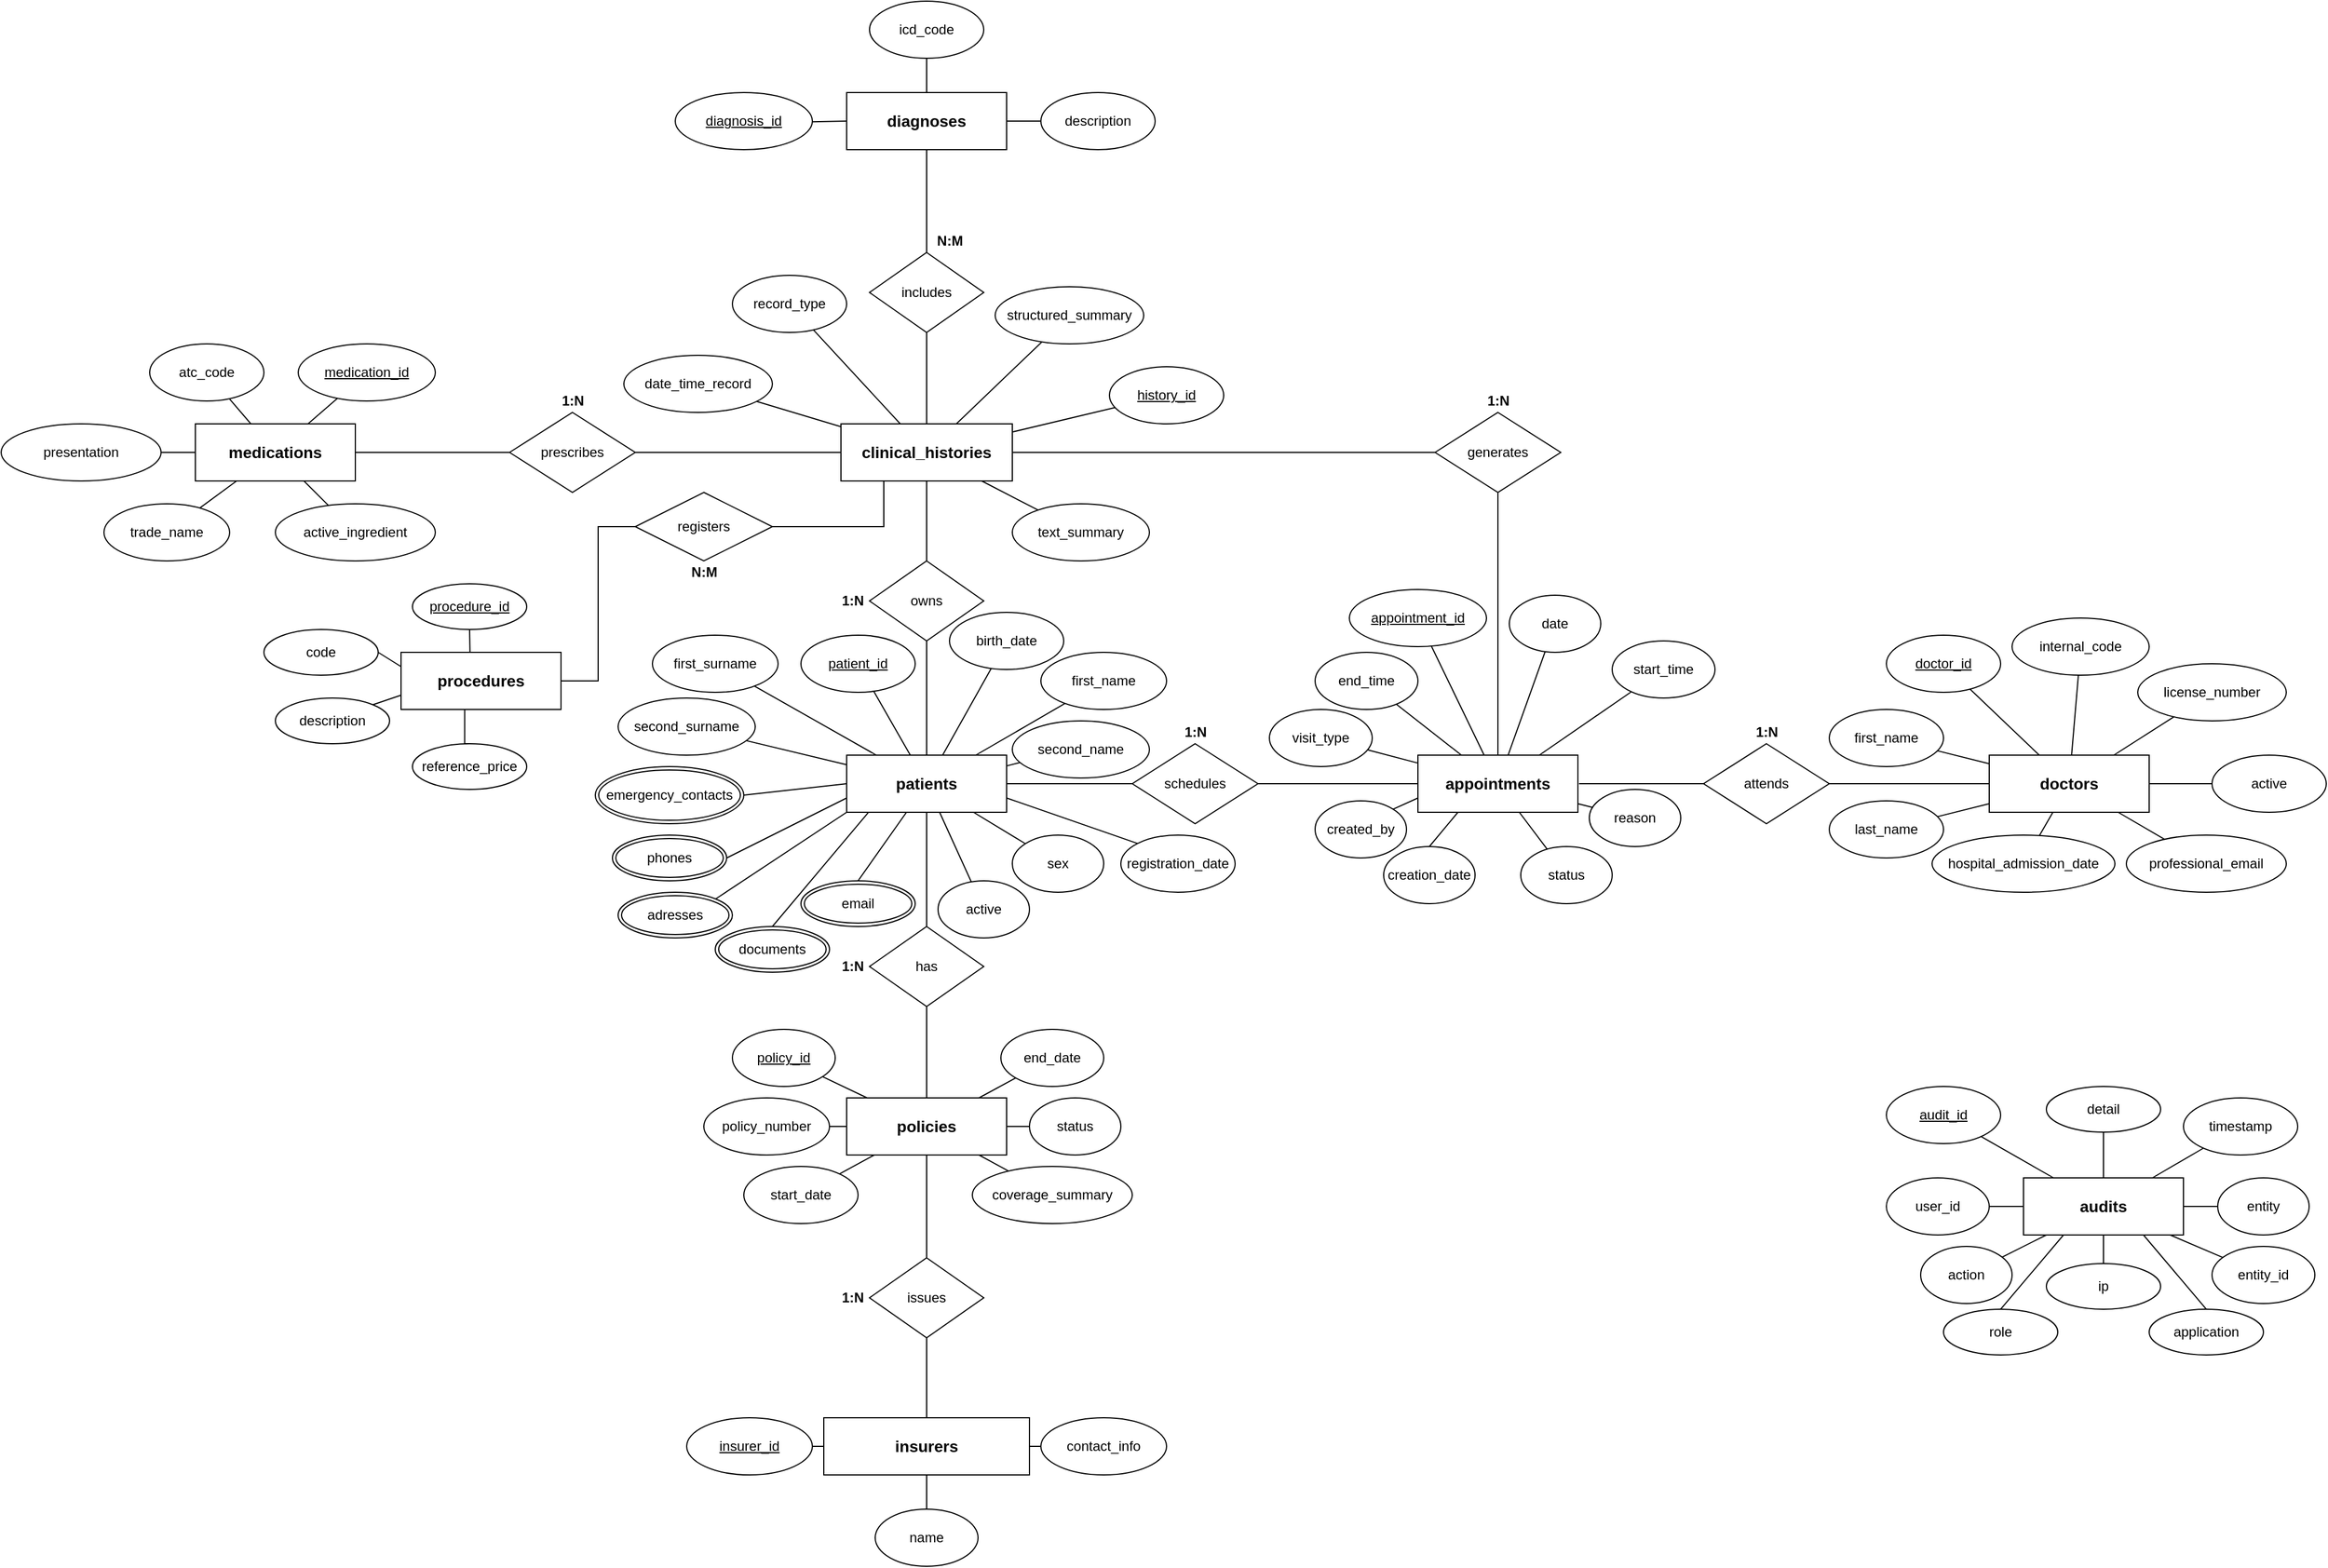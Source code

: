 <mxfile version="28.2.7">
  <diagram name="Página-1" id="m7pZAA4suUvpJCAfA-c3">
    <mxGraphModel dx="4158" dy="2329" grid="1" gridSize="10" guides="1" tooltips="1" connect="1" arrows="1" fold="1" page="1" pageScale="1" pageWidth="2200" pageHeight="1400" math="0" shadow="0">
      <root>
        <mxCell id="0" />
        <mxCell id="1" parent="0" />
        <mxCell id="patient" value="patients" style="rounded=0;whiteSpace=wrap;html=1;fontStyle=1;fontSize=14;" parent="1" vertex="1">
          <mxGeometry x="200" y="400" width="140" height="50" as="geometry" />
        </mxCell>
        <mxCell id="p1" value="&lt;u&gt;patient_id&lt;/u&gt;" style="ellipse;whiteSpace=wrap;html=1;" parent="1" vertex="1">
          <mxGeometry x="160" y="295" width="100" height="50" as="geometry" />
        </mxCell>
        <mxCell id="p2" value="first_name" style="ellipse;whiteSpace=wrap;html=1;" parent="1" vertex="1">
          <mxGeometry x="370" y="310" width="110" height="50" as="geometry" />
        </mxCell>
        <mxCell id="p3" value="second_name" style="ellipse;whiteSpace=wrap;html=1;" parent="1" vertex="1">
          <mxGeometry x="345" y="370" width="120" height="50" as="geometry" />
        </mxCell>
        <mxCell id="p4" value="first_surname" style="ellipse;whiteSpace=wrap;html=1;" parent="1" vertex="1">
          <mxGeometry x="30" y="295" width="110" height="50" as="geometry" />
        </mxCell>
        <mxCell id="p5" value="second_surname" style="ellipse;whiteSpace=wrap;html=1;" parent="1" vertex="1">
          <mxGeometry y="350" width="120" height="50" as="geometry" />
        </mxCell>
        <mxCell id="p6" value="birth_date" style="ellipse;whiteSpace=wrap;html=1;" parent="1" vertex="1">
          <mxGeometry x="290" y="275" width="100" height="50" as="geometry" />
        </mxCell>
        <mxCell id="p7" value="sex" style="ellipse;whiteSpace=wrap;html=1;" parent="1" vertex="1">
          <mxGeometry x="345" y="470" width="80" height="50" as="geometry" />
        </mxCell>
        <mxCell id="p9" value="active" style="ellipse;whiteSpace=wrap;html=1;" parent="1" vertex="1">
          <mxGeometry x="280" y="510" width="80" height="50" as="geometry" />
        </mxCell>
        <mxCell id="doctor" value="doctors" style="rounded=0;whiteSpace=wrap;html=1;fontStyle=1;fontSize=14;" parent="1" vertex="1">
          <mxGeometry x="1200" y="400" width="140" height="50" as="geometry" />
        </mxCell>
        <mxCell id="d1" value="&lt;u&gt;doctor_id&lt;/u&gt;" style="ellipse;whiteSpace=wrap;html=1;" parent="1" vertex="1">
          <mxGeometry x="1110" y="295" width="100" height="50" as="geometry" />
        </mxCell>
        <mxCell id="d2" value="internal_code" style="ellipse;whiteSpace=wrap;html=1;" parent="1" vertex="1">
          <mxGeometry x="1220" y="280" width="120" height="50" as="geometry" />
        </mxCell>
        <mxCell id="d3" value="license_number" style="ellipse;whiteSpace=wrap;html=1;" parent="1" vertex="1">
          <mxGeometry x="1330" y="320" width="130" height="50" as="geometry" />
        </mxCell>
        <mxCell id="d4" value="first_name" style="ellipse;whiteSpace=wrap;html=1;" parent="1" vertex="1">
          <mxGeometry x="1060" y="360" width="100" height="50" as="geometry" />
        </mxCell>
        <mxCell id="d5" value="last_name" style="ellipse;whiteSpace=wrap;html=1;" parent="1" vertex="1">
          <mxGeometry x="1060" y="440" width="100" height="50" as="geometry" />
        </mxCell>
        <mxCell id="d6" value="professional_email" style="ellipse;whiteSpace=wrap;html=1;" parent="1" vertex="1">
          <mxGeometry x="1320" y="470" width="140" height="50" as="geometry" />
        </mxCell>
        <mxCell id="d7" value="hospital_admission_date" style="ellipse;whiteSpace=wrap;html=1;" parent="1" vertex="1">
          <mxGeometry x="1150" y="470" width="160" height="50" as="geometry" />
        </mxCell>
        <mxCell id="appointment" value="appointments" style="rounded=0;whiteSpace=wrap;html=1;fontStyle=1;fontSize=14;" parent="1" vertex="1">
          <mxGeometry x="700" y="400" width="140" height="50" as="geometry" />
        </mxCell>
        <mxCell id="a1" value="&lt;u&gt;appointment_id&lt;/u&gt;" style="ellipse;whiteSpace=wrap;html=1;" parent="1" vertex="1">
          <mxGeometry x="640" y="255" width="120" height="50" as="geometry" />
        </mxCell>
        <mxCell id="a2" value="date" style="ellipse;whiteSpace=wrap;html=1;" parent="1" vertex="1">
          <mxGeometry x="780" y="260" width="80" height="50" as="geometry" />
        </mxCell>
        <mxCell id="a3" value="start_time" style="ellipse;whiteSpace=wrap;html=1;" parent="1" vertex="1">
          <mxGeometry x="870" y="300" width="90" height="50" as="geometry" />
        </mxCell>
        <mxCell id="a4" value="end_time" style="ellipse;whiteSpace=wrap;html=1;" parent="1" vertex="1">
          <mxGeometry x="610" y="310" width="90" height="50" as="geometry" />
        </mxCell>
        <mxCell id="a5" value="visit_type" style="ellipse;whiteSpace=wrap;html=1;" parent="1" vertex="1">
          <mxGeometry x="570" y="360" width="90" height="50" as="geometry" />
        </mxCell>
        <mxCell id="a6" value="status" style="ellipse;whiteSpace=wrap;html=1;" parent="1" vertex="1">
          <mxGeometry x="790" y="480" width="80" height="50" as="geometry" />
        </mxCell>
        <mxCell id="a7" value="reason" style="ellipse;whiteSpace=wrap;html=1;" parent="1" vertex="1">
          <mxGeometry x="850" y="430" width="80" height="50" as="geometry" />
        </mxCell>
        <mxCell id="medical_record" value="clinical_histories" style="rounded=0;whiteSpace=wrap;html=1;fontStyle=1;fontSize=14;" parent="1" vertex="1">
          <mxGeometry x="195" y="110" width="150" height="50" as="geometry" />
        </mxCell>
        <mxCell id="mr1" value="&lt;u&gt;history_id&lt;/u&gt;" style="ellipse;whiteSpace=wrap;html=1;" parent="1" vertex="1">
          <mxGeometry x="430" y="60" width="100" height="50" as="geometry" />
        </mxCell>
        <mxCell id="mr2" value="date_time_record" style="ellipse;whiteSpace=wrap;html=1;" parent="1" vertex="1">
          <mxGeometry x="5" y="50" width="130" height="50" as="geometry" />
        </mxCell>
        <mxCell id="mr3" value="record_type" style="ellipse;whiteSpace=wrap;html=1;" parent="1" vertex="1">
          <mxGeometry x="100" y="-20" width="100" height="50" as="geometry" />
        </mxCell>
        <mxCell id="mr4" value="text_summary" style="ellipse;whiteSpace=wrap;html=1;" parent="1" vertex="1">
          <mxGeometry x="345" y="180" width="120" height="50" as="geometry" />
        </mxCell>
        <mxCell id="mr6" value="structured_summary" style="ellipse;whiteSpace=wrap;html=1;" parent="1" vertex="1">
          <mxGeometry x="330" y="-10" width="130" height="50" as="geometry" />
        </mxCell>
        <mxCell id="diagnosis" value="diagnoses" style="rounded=0;whiteSpace=wrap;html=1;fontStyle=1;fontSize=14;" parent="1" vertex="1">
          <mxGeometry x="200" y="-180" width="140" height="50" as="geometry" />
        </mxCell>
        <mxCell id="di1" value="&lt;u&gt;diagnosis_id&lt;/u&gt;" style="ellipse;whiteSpace=wrap;html=1;" parent="1" vertex="1">
          <mxGeometry x="50" y="-180" width="120" height="50" as="geometry" />
        </mxCell>
        <mxCell id="di2" value="icd_code" style="ellipse;whiteSpace=wrap;html=1;" parent="1" vertex="1">
          <mxGeometry x="220" y="-260" width="100" height="50" as="geometry" />
        </mxCell>
        <mxCell id="di3" value="description" style="ellipse;whiteSpace=wrap;html=1;" parent="1" vertex="1">
          <mxGeometry x="370" y="-180" width="100" height="50" as="geometry" />
        </mxCell>
        <mxCell id="medication" value="medications" style="rounded=0;whiteSpace=wrap;html=1;fontStyle=1;fontSize=14;" parent="1" vertex="1">
          <mxGeometry x="-370" y="110" width="140" height="50" as="geometry" />
        </mxCell>
        <mxCell id="med1" value="&lt;u&gt;medication_id&lt;/u&gt;" style="ellipse;whiteSpace=wrap;html=1;" parent="1" vertex="1">
          <mxGeometry x="-280" y="40" width="120" height="50" as="geometry" />
        </mxCell>
        <mxCell id="med2" value="atc_code" style="ellipse;whiteSpace=wrap;html=1;" parent="1" vertex="1">
          <mxGeometry x="-410" y="40" width="100" height="50" as="geometry" />
        </mxCell>
        <mxCell id="med3" value="trade_name" style="ellipse;whiteSpace=wrap;html=1;" parent="1" vertex="1">
          <mxGeometry x="-450" y="180" width="110" height="50" as="geometry" />
        </mxCell>
        <mxCell id="med4" value="active_ingredient" style="ellipse;whiteSpace=wrap;html=1;" parent="1" vertex="1">
          <mxGeometry x="-300" y="180" width="140" height="50" as="geometry" />
        </mxCell>
        <mxCell id="policy" value="policies" style="rounded=0;whiteSpace=wrap;html=1;fontStyle=1;fontSize=14;" parent="1" vertex="1">
          <mxGeometry x="200" y="700" width="140" height="50" as="geometry" />
        </mxCell>
        <mxCell id="po1" value="&lt;u&gt;policy_id&lt;/u&gt;" style="ellipse;whiteSpace=wrap;html=1;" parent="1" vertex="1">
          <mxGeometry x="100" y="640" width="90" height="50" as="geometry" />
        </mxCell>
        <mxCell id="po2" value="policy_number" style="ellipse;whiteSpace=wrap;html=1;" parent="1" vertex="1">
          <mxGeometry x="75" y="700" width="110" height="50" as="geometry" />
        </mxCell>
        <mxCell id="po3" value="start_date" style="ellipse;whiteSpace=wrap;html=1;" parent="1" vertex="1">
          <mxGeometry x="110" y="760" width="100" height="50" as="geometry" />
        </mxCell>
        <mxCell id="po4" value="end_date" style="ellipse;whiteSpace=wrap;html=1;" parent="1" vertex="1">
          <mxGeometry x="335" y="640" width="90" height="50" as="geometry" />
        </mxCell>
        <mxCell id="po5" value="status" style="ellipse;whiteSpace=wrap;html=1;" parent="1" vertex="1">
          <mxGeometry x="360" y="700" width="80" height="50" as="geometry" />
        </mxCell>
        <mxCell id="po6" value="coverage_summary" style="ellipse;whiteSpace=wrap;html=1;" parent="1" vertex="1">
          <mxGeometry x="310" y="760" width="140" height="50" as="geometry" />
        </mxCell>
        <mxCell id="insurance" value="insurers" style="rounded=0;whiteSpace=wrap;html=1;fontStyle=1;fontSize=14;" parent="1" vertex="1">
          <mxGeometry x="180" y="980" width="180" height="50" as="geometry" />
        </mxCell>
        <mxCell id="ins1" value="&lt;u&gt;insurer_id&lt;/u&gt;" style="ellipse;whiteSpace=wrap;html=1;" parent="1" vertex="1">
          <mxGeometry x="60" y="980" width="110" height="50" as="geometry" />
        </mxCell>
        <mxCell id="ins2" value="name" style="ellipse;whiteSpace=wrap;html=1;" parent="1" vertex="1">
          <mxGeometry x="225" y="1060" width="90" height="50" as="geometry" />
        </mxCell>
        <mxCell id="ins3" value="contact_info" style="ellipse;whiteSpace=wrap;html=1;" parent="1" vertex="1">
          <mxGeometry x="370" y="980" width="110" height="50" as="geometry" />
        </mxCell>
        <mxCell id="audit" value="audits" style="rounded=0;whiteSpace=wrap;html=1;fontStyle=1;fontSize=14;" parent="1" vertex="1">
          <mxGeometry x="1230" y="770" width="140" height="50" as="geometry" />
        </mxCell>
        <mxCell id="au1" value="&lt;u&gt;audit_id&lt;/u&gt;" style="ellipse;whiteSpace=wrap;html=1;" parent="1" vertex="1">
          <mxGeometry x="1110" y="690" width="100" height="50" as="geometry" />
        </mxCell>
        <mxCell id="au2" value="user_id" style="ellipse;whiteSpace=wrap;html=1;" parent="1" vertex="1">
          <mxGeometry x="1110" y="770" width="90" height="50" as="geometry" />
        </mxCell>
        <mxCell id="au3" value="action" style="ellipse;whiteSpace=wrap;html=1;" parent="1" vertex="1">
          <mxGeometry x="1140" y="830" width="80" height="50" as="geometry" />
        </mxCell>
        <mxCell id="au4" value="timestamp" style="ellipse;whiteSpace=wrap;html=1;" parent="1" vertex="1">
          <mxGeometry x="1370" y="700" width="100" height="50" as="geometry" />
        </mxCell>
        <mxCell id="au5" value="entity" style="ellipse;whiteSpace=wrap;html=1;" parent="1" vertex="1">
          <mxGeometry x="1400" y="770" width="80" height="50" as="geometry" />
        </mxCell>
        <mxCell id="au6" value="entity_id" style="ellipse;whiteSpace=wrap;html=1;" parent="1" vertex="1">
          <mxGeometry x="1395" y="830" width="90" height="50" as="geometry" />
        </mxCell>
        <mxCell id="rel_schedules" value="schedules" style="rhombus;whiteSpace=wrap;html=1;fontSize=12;" parent="1" vertex="1">
          <mxGeometry x="450" y="390" width="110" height="70" as="geometry" />
        </mxCell>
        <mxCell id="rel_attends" value="attends" style="rhombus;whiteSpace=wrap;html=1;fontSize=12;" parent="1" vertex="1">
          <mxGeometry x="950" y="390" width="110" height="70" as="geometry" />
        </mxCell>
        <mxCell id="rel_owns" value="owns" style="rhombus;whiteSpace=wrap;html=1;fontSize=12;" parent="1" vertex="1">
          <mxGeometry x="220" y="230" width="100" height="70" as="geometry" />
        </mxCell>
        <mxCell id="rel_generates" value="generates" style="rhombus;whiteSpace=wrap;html=1;fontSize=12;" parent="1" vertex="1">
          <mxGeometry x="715" y="100" width="110" height="70" as="geometry" />
        </mxCell>
        <mxCell id="rel_includes" value="includes" style="rhombus;whiteSpace=wrap;html=1;fontSize=12;" parent="1" vertex="1">
          <mxGeometry x="220" y="-40" width="100" height="70" as="geometry" />
        </mxCell>
        <mxCell id="rel_prescribes" value="prescribes" style="rhombus;whiteSpace=wrap;html=1;fontSize=12;" parent="1" vertex="1">
          <mxGeometry x="-95" y="100" width="110" height="70" as="geometry" />
        </mxCell>
        <mxCell id="rel_has_policy" value="has" style="rhombus;whiteSpace=wrap;html=1;fontSize=12;" parent="1" vertex="1">
          <mxGeometry x="220" y="550" width="100" height="70" as="geometry" />
        </mxCell>
        <mxCell id="rel_issues" value="issues" style="rhombus;whiteSpace=wrap;html=1;fontSize=12;" parent="1" vertex="1">
          <mxGeometry x="220" y="840" width="100" height="70" as="geometry" />
        </mxCell>
        <mxCell id="link_p1" style="endArrow=none;html=1;" parent="1" source="p1" target="patient" edge="1">
          <mxGeometry relative="1" as="geometry" />
        </mxCell>
        <mxCell id="link_p2" style="endArrow=none;html=1;" parent="1" source="p2" target="patient" edge="1">
          <mxGeometry relative="1" as="geometry" />
        </mxCell>
        <mxCell id="link_p3" style="endArrow=none;html=1;" parent="1" source="p3" target="patient" edge="1">
          <mxGeometry relative="1" as="geometry" />
        </mxCell>
        <mxCell id="link_p4" style="endArrow=none;html=1;" parent="1" source="p4" target="patient" edge="1">
          <mxGeometry relative="1" as="geometry" />
        </mxCell>
        <mxCell id="link_p5" style="endArrow=none;html=1;" parent="1" source="p5" target="patient" edge="1">
          <mxGeometry relative="1" as="geometry" />
        </mxCell>
        <mxCell id="link_p6" style="endArrow=none;html=1;" parent="1" source="p6" target="patient" edge="1">
          <mxGeometry relative="1" as="geometry" />
        </mxCell>
        <mxCell id="link_p7" style="endArrow=none;html=1;" parent="1" source="p7" target="patient" edge="1">
          <mxGeometry relative="1" as="geometry" />
        </mxCell>
        <mxCell id="link_p8" style="endArrow=none;html=1;exitX=0.5;exitY=0;exitDx=0;exitDy=0;" parent="1" source="ce4WBo3d2V8kuTHK4Dnx-42" target="patient" edge="1">
          <mxGeometry relative="1" as="geometry" />
        </mxCell>
        <mxCell id="link_p9" style="endArrow=none;html=1;" parent="1" source="p9" target="patient" edge="1">
          <mxGeometry relative="1" as="geometry" />
        </mxCell>
        <mxCell id="link_d1" style="endArrow=none;html=1;" parent="1" source="d1" target="doctor" edge="1">
          <mxGeometry relative="1" as="geometry" />
        </mxCell>
        <mxCell id="link_d2" style="endArrow=none;html=1;" parent="1" source="d2" target="doctor" edge="1">
          <mxGeometry relative="1" as="geometry" />
        </mxCell>
        <mxCell id="link_d3" style="endArrow=none;html=1;" parent="1" source="d3" target="doctor" edge="1">
          <mxGeometry relative="1" as="geometry" />
        </mxCell>
        <mxCell id="link_d4" style="endArrow=none;html=1;" parent="1" source="d4" target="doctor" edge="1">
          <mxGeometry relative="1" as="geometry" />
        </mxCell>
        <mxCell id="link_d5" style="endArrow=none;html=1;" parent="1" source="d5" target="doctor" edge="1">
          <mxGeometry relative="1" as="geometry" />
        </mxCell>
        <mxCell id="link_d6" style="endArrow=none;html=1;" parent="1" source="d6" target="doctor" edge="1">
          <mxGeometry relative="1" as="geometry" />
        </mxCell>
        <mxCell id="link_d7" style="endArrow=none;html=1;" parent="1" source="d7" target="doctor" edge="1">
          <mxGeometry relative="1" as="geometry" />
        </mxCell>
        <mxCell id="link_a1" style="endArrow=none;html=1;" parent="1" source="a1" target="appointment" edge="1">
          <mxGeometry relative="1" as="geometry" />
        </mxCell>
        <mxCell id="link_a2" style="endArrow=none;html=1;" parent="1" source="a2" target="appointment" edge="1">
          <mxGeometry relative="1" as="geometry" />
        </mxCell>
        <mxCell id="link_a3" style="endArrow=none;html=1;" parent="1" source="a3" target="appointment" edge="1">
          <mxGeometry relative="1" as="geometry" />
        </mxCell>
        <mxCell id="link_a4" style="endArrow=none;html=1;" parent="1" source="a4" target="appointment" edge="1">
          <mxGeometry relative="1" as="geometry" />
        </mxCell>
        <mxCell id="link_a5" style="endArrow=none;html=1;" parent="1" source="a5" target="appointment" edge="1">
          <mxGeometry relative="1" as="geometry" />
        </mxCell>
        <mxCell id="link_a6" style="endArrow=none;html=1;" parent="1" source="a6" target="appointment" edge="1">
          <mxGeometry relative="1" as="geometry" />
        </mxCell>
        <mxCell id="link_a7" style="endArrow=none;html=1;" parent="1" source="a7" target="appointment" edge="1">
          <mxGeometry relative="1" as="geometry" />
        </mxCell>
        <mxCell id="link_mr1" style="endArrow=none;html=1;" parent="1" source="mr1" target="medical_record" edge="1">
          <mxGeometry relative="1" as="geometry" />
        </mxCell>
        <mxCell id="link_mr2" style="endArrow=none;html=1;" parent="1" source="mr2" target="medical_record" edge="1">
          <mxGeometry relative="1" as="geometry" />
        </mxCell>
        <mxCell id="link_mr3" style="endArrow=none;html=1;" parent="1" source="mr3" target="medical_record" edge="1">
          <mxGeometry relative="1" as="geometry" />
        </mxCell>
        <mxCell id="link_mr4" style="endArrow=none;html=1;" parent="1" source="mr4" target="medical_record" edge="1">
          <mxGeometry relative="1" as="geometry" />
        </mxCell>
        <mxCell id="link_mr6" style="endArrow=none;html=1;" parent="1" source="mr6" target="medical_record" edge="1">
          <mxGeometry relative="1" as="geometry" />
        </mxCell>
        <mxCell id="link_di1" style="endArrow=none;html=1;" parent="1" source="di1" target="diagnosis" edge="1">
          <mxGeometry relative="1" as="geometry" />
        </mxCell>
        <mxCell id="link_di2" style="endArrow=none;html=1;" parent="1" source="di2" target="diagnosis" edge="1">
          <mxGeometry relative="1" as="geometry" />
        </mxCell>
        <mxCell id="link_di3" style="endArrow=none;html=1;" parent="1" source="di3" target="diagnosis" edge="1">
          <mxGeometry relative="1" as="geometry" />
        </mxCell>
        <mxCell id="link_med1" style="endArrow=none;html=1;" parent="1" source="med1" target="medication" edge="1">
          <mxGeometry relative="1" as="geometry" />
        </mxCell>
        <mxCell id="link_med2" style="endArrow=none;html=1;" parent="1" source="med2" target="medication" edge="1">
          <mxGeometry relative="1" as="geometry" />
        </mxCell>
        <mxCell id="link_med3" style="endArrow=none;html=1;" parent="1" source="med3" target="medication" edge="1">
          <mxGeometry relative="1" as="geometry" />
        </mxCell>
        <mxCell id="link_med4" style="endArrow=none;html=1;" parent="1" source="med4" target="medication" edge="1">
          <mxGeometry relative="1" as="geometry" />
        </mxCell>
        <mxCell id="link_po1" style="endArrow=none;html=1;" parent="1" source="po1" target="policy" edge="1">
          <mxGeometry relative="1" as="geometry" />
        </mxCell>
        <mxCell id="link_po2" style="endArrow=none;html=1;" parent="1" source="po2" target="policy" edge="1">
          <mxGeometry relative="1" as="geometry" />
        </mxCell>
        <mxCell id="link_po3" style="endArrow=none;html=1;" parent="1" source="po3" target="policy" edge="1">
          <mxGeometry relative="1" as="geometry" />
        </mxCell>
        <mxCell id="link_po4" style="endArrow=none;html=1;" parent="1" source="po4" target="policy" edge="1">
          <mxGeometry relative="1" as="geometry" />
        </mxCell>
        <mxCell id="link_po5" style="endArrow=none;html=1;" parent="1" source="po5" target="policy" edge="1">
          <mxGeometry relative="1" as="geometry" />
        </mxCell>
        <mxCell id="link_po6" style="endArrow=none;html=1;" parent="1" source="po6" target="policy" edge="1">
          <mxGeometry relative="1" as="geometry" />
        </mxCell>
        <mxCell id="link_ins1" style="endArrow=none;html=1;" parent="1" source="ins1" target="insurance" edge="1">
          <mxGeometry relative="1" as="geometry" />
        </mxCell>
        <mxCell id="link_ins2" style="endArrow=none;html=1;" parent="1" source="ins2" target="insurance" edge="1">
          <mxGeometry relative="1" as="geometry" />
        </mxCell>
        <mxCell id="link_ins3" style="endArrow=none;html=1;" parent="1" source="ins3" target="insurance" edge="1">
          <mxGeometry relative="1" as="geometry" />
        </mxCell>
        <mxCell id="link_au1" style="endArrow=none;html=1;" parent="1" source="au1" target="audit" edge="1">
          <mxGeometry relative="1" as="geometry" />
        </mxCell>
        <mxCell id="link_au2" style="endArrow=none;html=1;" parent="1" source="au2" target="audit" edge="1">
          <mxGeometry relative="1" as="geometry" />
        </mxCell>
        <mxCell id="link_au3" style="endArrow=none;html=1;" parent="1" source="au3" target="audit" edge="1">
          <mxGeometry relative="1" as="geometry" />
        </mxCell>
        <mxCell id="link_au4" style="endArrow=none;html=1;" parent="1" source="au4" target="audit" edge="1">
          <mxGeometry relative="1" as="geometry" />
        </mxCell>
        <mxCell id="link_au5" style="endArrow=none;html=1;" parent="1" source="au5" target="audit" edge="1">
          <mxGeometry relative="1" as="geometry" />
        </mxCell>
        <mxCell id="link_au6" style="endArrow=none;html=1;" parent="1" source="au6" target="audit" edge="1">
          <mxGeometry relative="1" as="geometry" />
        </mxCell>
        <mxCell id="rel_link1" style="endArrow=none;endFill=0;" parent="1" source="patient" target="rel_schedules" edge="1">
          <mxGeometry relative="1" as="geometry" />
        </mxCell>
        <mxCell id="rel_link2" style="endArrow=none;endFill=0;" parent="1" source="rel_schedules" target="appointment" edge="1">
          <mxGeometry relative="1" as="geometry" />
        </mxCell>
        <mxCell id="rel_link3" style="endArrow=none;endFill=0;" parent="1" edge="1">
          <mxGeometry relative="1" as="geometry">
            <mxPoint x="841" y="425" as="sourcePoint" />
            <mxPoint x="951" y="425" as="targetPoint" />
          </mxGeometry>
        </mxCell>
        <mxCell id="rel_link4" style="endArrow=none;endFill=0;" parent="1" source="rel_attends" target="doctor" edge="1">
          <mxGeometry relative="1" as="geometry" />
        </mxCell>
        <mxCell id="rel_link7" style="endArrow=none;endFill=0;" parent="1" source="patient" target="rel_owns" edge="1">
          <mxGeometry relative="1" as="geometry" />
        </mxCell>
        <mxCell id="rel_link8" style="endArrow=none;endFill=0;" parent="1" source="rel_owns" target="medical_record" edge="1">
          <mxGeometry relative="1" as="geometry" />
        </mxCell>
        <mxCell id="rel_link9" style="endArrow=none;endFill=0;" parent="1" source="appointment" target="rel_generates" edge="1">
          <mxGeometry relative="1" as="geometry" />
        </mxCell>
        <mxCell id="rel_link10" style="endArrow=none;endFill=0;" parent="1" source="rel_generates" target="medical_record" edge="1">
          <mxGeometry relative="1" as="geometry" />
        </mxCell>
        <mxCell id="rel_link11" style="endArrow=none;endFill=0;" parent="1" source="medical_record" target="rel_includes" edge="1">
          <mxGeometry relative="1" as="geometry" />
        </mxCell>
        <mxCell id="rel_link12" style="endArrow=none;endFill=0;" parent="1" source="rel_includes" target="diagnosis" edge="1">
          <mxGeometry relative="1" as="geometry" />
        </mxCell>
        <mxCell id="rel_link15" style="endArrow=none;endFill=0;exitX=0;exitY=0.5;exitDx=0;exitDy=0;" parent="1" source="medical_record" target="rel_prescribes" edge="1">
          <mxGeometry relative="1" as="geometry">
            <mxPoint x="190" y="140" as="sourcePoint" />
          </mxGeometry>
        </mxCell>
        <mxCell id="rel_link16" style="endArrow=none;endFill=0;" parent="1" source="rel_prescribes" target="medication" edge="1">
          <mxGeometry relative="1" as="geometry" />
        </mxCell>
        <mxCell id="rel_link17" style="endArrow=none;endFill=0;" parent="1" source="patient" target="rel_has_policy" edge="1">
          <mxGeometry relative="1" as="geometry" />
        </mxCell>
        <mxCell id="rel_link18" style="endArrow=none;endFill=0;" parent="1" source="rel_has_policy" target="policy" edge="1">
          <mxGeometry relative="1" as="geometry" />
        </mxCell>
        <mxCell id="rel_link19" style="endArrow=none;endFill=0;" parent="1" source="policy" target="rel_issues" edge="1">
          <mxGeometry relative="1" as="geometry" />
        </mxCell>
        <mxCell id="rel_link20" style="endArrow=none;endFill=0;" parent="1" source="rel_issues" target="insurance" edge="1">
          <mxGeometry relative="1" as="geometry" />
        </mxCell>
        <mxCell id="card8" value="1:N" style="text;html=1;align=center;verticalAlign=middle;fontSize=12;fontStyle=1" parent="1" vertex="1">
          <mxGeometry x="760" y="80" width="20" height="20" as="geometry" />
        </mxCell>
        <mxCell id="ce4WBo3d2V8kuTHK4Dnx-13" value="1:N" style="text;html=1;align=center;verticalAlign=middle;fontSize=12;fontStyle=1" parent="1" vertex="1">
          <mxGeometry x="-50" y="80" width="20" height="20" as="geometry" />
        </mxCell>
        <mxCell id="ce4WBo3d2V8kuTHK4Dnx-19" value="1:N" style="text;html=1;align=center;verticalAlign=middle;fontSize=12;fontStyle=1" parent="1" vertex="1">
          <mxGeometry x="195" y="255" width="20" height="20" as="geometry" />
        </mxCell>
        <mxCell id="ce4WBo3d2V8kuTHK4Dnx-21" value="1:N" style="text;html=1;align=center;verticalAlign=middle;fontSize=12;fontStyle=1" parent="1" vertex="1">
          <mxGeometry x="195" y="575" width="20" height="20" as="geometry" />
        </mxCell>
        <mxCell id="ce4WBo3d2V8kuTHK4Dnx-24" value="1:N" style="text;html=1;align=center;verticalAlign=middle;fontSize=12;fontStyle=1" parent="1" vertex="1">
          <mxGeometry x="195" y="865" width="20" height="20" as="geometry" />
        </mxCell>
        <mxCell id="ce4WBo3d2V8kuTHK4Dnx-25" value="1:N" style="text;html=1;align=center;verticalAlign=middle;fontSize=12;fontStyle=1" parent="1" vertex="1">
          <mxGeometry x="495" y="370" width="20" height="20" as="geometry" />
        </mxCell>
        <mxCell id="ce4WBo3d2V8kuTHK4Dnx-27" value="1:N" style="text;html=1;align=center;verticalAlign=middle;fontSize=12;fontStyle=1" parent="1" vertex="1">
          <mxGeometry x="995" y="370" width="20" height="20" as="geometry" />
        </mxCell>
        <mxCell id="ce4WBo3d2V8kuTHK4Dnx-31" value="registration_date" style="ellipse;whiteSpace=wrap;html=1;" parent="1" vertex="1">
          <mxGeometry x="440" y="470" width="100" height="50" as="geometry" />
        </mxCell>
        <mxCell id="ce4WBo3d2V8kuTHK4Dnx-32" style="rounded=0;orthogonalLoop=1;jettySize=auto;html=1;exitX=0;exitY=0;exitDx=0;exitDy=0;entryX=1;entryY=0.75;entryDx=0;entryDy=0;endArrow=none;endFill=0;" parent="1" source="ce4WBo3d2V8kuTHK4Dnx-31" target="patient" edge="1">
          <mxGeometry relative="1" as="geometry" />
        </mxCell>
        <mxCell id="ce4WBo3d2V8kuTHK4Dnx-34" style="rounded=0;orthogonalLoop=1;jettySize=auto;html=1;exitX=0;exitY=0.5;exitDx=0;exitDy=0;entryX=1;entryY=0.5;entryDx=0;entryDy=0;endArrow=none;endFill=0;" parent="1" source="ce4WBo3d2V8kuTHK4Dnx-33" target="doctor" edge="1">
          <mxGeometry relative="1" as="geometry" />
        </mxCell>
        <mxCell id="ce4WBo3d2V8kuTHK4Dnx-33" value="active" style="ellipse;whiteSpace=wrap;html=1;" parent="1" vertex="1">
          <mxGeometry x="1395" y="400" width="100" height="50" as="geometry" />
        </mxCell>
        <mxCell id="ce4WBo3d2V8kuTHK4Dnx-35" value="created_by" style="ellipse;whiteSpace=wrap;html=1;" parent="1" vertex="1">
          <mxGeometry x="610" y="440" width="80" height="50" as="geometry" />
        </mxCell>
        <mxCell id="ce4WBo3d2V8kuTHK4Dnx-38" style="rounded=0;orthogonalLoop=1;jettySize=auto;html=1;exitX=0.5;exitY=0;exitDx=0;exitDy=0;entryX=0.25;entryY=1;entryDx=0;entryDy=0;endArrow=none;endFill=0;" parent="1" source="ce4WBo3d2V8kuTHK4Dnx-36" target="appointment" edge="1">
          <mxGeometry relative="1" as="geometry" />
        </mxCell>
        <mxCell id="ce4WBo3d2V8kuTHK4Dnx-36" value="creation_date" style="ellipse;whiteSpace=wrap;html=1;" parent="1" vertex="1">
          <mxGeometry x="670" y="480" width="80" height="50" as="geometry" />
        </mxCell>
        <mxCell id="ce4WBo3d2V8kuTHK4Dnx-37" style="rounded=0;orthogonalLoop=1;jettySize=auto;html=1;exitX=1;exitY=0;exitDx=0;exitDy=0;entryX=0;entryY=0.75;entryDx=0;entryDy=0;endArrow=none;endFill=0;" parent="1" source="ce4WBo3d2V8kuTHK4Dnx-35" target="appointment" edge="1">
          <mxGeometry relative="1" as="geometry" />
        </mxCell>
        <mxCell id="ce4WBo3d2V8kuTHK4Dnx-41" style="rounded=0;orthogonalLoop=1;jettySize=auto;html=1;exitX=1;exitY=0.5;exitDx=0;exitDy=0;endArrow=none;endFill=0;" parent="1" source="ce4WBo3d2V8kuTHK4Dnx-40" target="medication" edge="1">
          <mxGeometry relative="1" as="geometry" />
        </mxCell>
        <mxCell id="ce4WBo3d2V8kuTHK4Dnx-40" value="presentation" style="ellipse;whiteSpace=wrap;html=1;" parent="1" vertex="1">
          <mxGeometry x="-540" y="110" width="140" height="50" as="geometry" />
        </mxCell>
        <mxCell id="ce4WBo3d2V8kuTHK4Dnx-42" value="email" style="ellipse;shape=doubleEllipse;margin=3;whiteSpace=wrap;html=1;align=center;" parent="1" vertex="1">
          <mxGeometry x="160" y="510" width="100" height="40" as="geometry" />
        </mxCell>
        <mxCell id="ce4WBo3d2V8kuTHK4Dnx-51" style="rounded=0;orthogonalLoop=1;jettySize=auto;html=1;exitX=0.5;exitY=0;exitDx=0;exitDy=0;entryX=0.25;entryY=1;entryDx=0;entryDy=0;endArrow=none;endFill=0;" parent="1" source="ce4WBo3d2V8kuTHK4Dnx-44" target="audit" edge="1">
          <mxGeometry relative="1" as="geometry" />
        </mxCell>
        <mxCell id="ce4WBo3d2V8kuTHK4Dnx-44" value="role" style="ellipse;whiteSpace=wrap;html=1;align=center;" parent="1" vertex="1">
          <mxGeometry x="1160" y="885" width="100" height="40" as="geometry" />
        </mxCell>
        <mxCell id="ce4WBo3d2V8kuTHK4Dnx-50" style="rounded=0;orthogonalLoop=1;jettySize=auto;html=1;exitX=0.5;exitY=1;exitDx=0;exitDy=0;endArrow=none;endFill=0;" parent="1" source="ce4WBo3d2V8kuTHK4Dnx-45" target="audit" edge="1">
          <mxGeometry relative="1" as="geometry" />
        </mxCell>
        <mxCell id="ce4WBo3d2V8kuTHK4Dnx-45" value="detail" style="ellipse;whiteSpace=wrap;html=1;align=center;" parent="1" vertex="1">
          <mxGeometry x="1250" y="690" width="100" height="40" as="geometry" />
        </mxCell>
        <mxCell id="ce4WBo3d2V8kuTHK4Dnx-47" style="edgeStyle=orthogonalEdgeStyle;rounded=0;orthogonalLoop=1;jettySize=auto;html=1;exitX=0.5;exitY=1;exitDx=0;exitDy=0;" parent="1" edge="1">
          <mxGeometry relative="1" as="geometry">
            <mxPoint x="1360" y="725" as="sourcePoint" />
            <mxPoint x="1360" y="725" as="targetPoint" />
          </mxGeometry>
        </mxCell>
        <mxCell id="ce4WBo3d2V8kuTHK4Dnx-52" style="rounded=0;orthogonalLoop=1;jettySize=auto;html=1;exitX=0.5;exitY=0;exitDx=0;exitDy=0;entryX=0.5;entryY=1;entryDx=0;entryDy=0;endArrow=none;endFill=0;" parent="1" source="ce4WBo3d2V8kuTHK4Dnx-48" target="audit" edge="1">
          <mxGeometry relative="1" as="geometry" />
        </mxCell>
        <mxCell id="ce4WBo3d2V8kuTHK4Dnx-48" value="ip" style="ellipse;whiteSpace=wrap;html=1;align=center;" parent="1" vertex="1">
          <mxGeometry x="1250" y="845" width="100" height="40" as="geometry" />
        </mxCell>
        <mxCell id="ce4WBo3d2V8kuTHK4Dnx-54" style="rounded=0;orthogonalLoop=1;jettySize=auto;html=1;exitX=0.5;exitY=0;exitDx=0;exitDy=0;entryX=0.75;entryY=1;entryDx=0;entryDy=0;endArrow=none;endFill=0;" parent="1" source="ce4WBo3d2V8kuTHK4Dnx-49" target="audit" edge="1">
          <mxGeometry relative="1" as="geometry" />
        </mxCell>
        <mxCell id="ce4WBo3d2V8kuTHK4Dnx-49" value="application" style="ellipse;whiteSpace=wrap;html=1;align=center;" parent="1" vertex="1">
          <mxGeometry x="1340" y="885" width="100" height="40" as="geometry" />
        </mxCell>
        <mxCell id="ce4WBo3d2V8kuTHK4Dnx-56" value="procedures" style="rounded=0;whiteSpace=wrap;html=1;fontStyle=1;fontSize=14;" parent="1" vertex="1">
          <mxGeometry x="-190" y="310" width="140" height="50" as="geometry" />
        </mxCell>
        <mxCell id="ce4WBo3d2V8kuTHK4Dnx-57" value="procedure_id" style="ellipse;whiteSpace=wrap;html=1;align=center;fontStyle=4;" parent="1" vertex="1">
          <mxGeometry x="-180" y="250" width="100" height="40" as="geometry" />
        </mxCell>
        <mxCell id="ce4WBo3d2V8kuTHK4Dnx-67" style="edgeStyle=orthogonalEdgeStyle;rounded=0;orthogonalLoop=1;jettySize=auto;html=1;exitX=0.5;exitY=0;exitDx=0;exitDy=0;entryX=0.398;entryY=1.007;entryDx=0;entryDy=0;endArrow=none;endFill=0;entryPerimeter=0;" parent="1" source="ce4WBo3d2V8kuTHK4Dnx-59" target="ce4WBo3d2V8kuTHK4Dnx-56" edge="1">
          <mxGeometry relative="1" as="geometry" />
        </mxCell>
        <mxCell id="ce4WBo3d2V8kuTHK4Dnx-59" value="reference_price" style="ellipse;whiteSpace=wrap;html=1;align=center;" parent="1" vertex="1">
          <mxGeometry x="-180" y="390" width="100" height="40" as="geometry" />
        </mxCell>
        <mxCell id="ce4WBo3d2V8kuTHK4Dnx-68" style="rounded=0;orthogonalLoop=1;jettySize=auto;html=1;exitX=1;exitY=0;exitDx=0;exitDy=0;entryX=0;entryY=0.75;entryDx=0;entryDy=0;endArrow=none;endFill=0;" parent="1" source="ce4WBo3d2V8kuTHK4Dnx-60" target="ce4WBo3d2V8kuTHK4Dnx-56" edge="1">
          <mxGeometry relative="1" as="geometry" />
        </mxCell>
        <mxCell id="ce4WBo3d2V8kuTHK4Dnx-60" value="description" style="ellipse;whiteSpace=wrap;html=1;align=center;" parent="1" vertex="1">
          <mxGeometry x="-300" y="350" width="100" height="40" as="geometry" />
        </mxCell>
        <mxCell id="ce4WBo3d2V8kuTHK4Dnx-69" style="rounded=0;orthogonalLoop=1;jettySize=auto;html=1;exitX=1;exitY=0.5;exitDx=0;exitDy=0;endArrow=none;endFill=0;entryX=0;entryY=0.25;entryDx=0;entryDy=0;" parent="1" source="ce4WBo3d2V8kuTHK4Dnx-61" target="ce4WBo3d2V8kuTHK4Dnx-56" edge="1">
          <mxGeometry relative="1" as="geometry">
            <mxPoint x="-190" y="335" as="targetPoint" />
          </mxGeometry>
        </mxCell>
        <mxCell id="ce4WBo3d2V8kuTHK4Dnx-61" value="code" style="ellipse;whiteSpace=wrap;html=1;align=center;" parent="1" vertex="1">
          <mxGeometry x="-310" y="290" width="100" height="40" as="geometry" />
        </mxCell>
        <mxCell id="ce4WBo3d2V8kuTHK4Dnx-63" style="edgeStyle=orthogonalEdgeStyle;rounded=0;orthogonalLoop=1;jettySize=auto;html=1;exitX=1;exitY=0.5;exitDx=0;exitDy=0;entryX=0.25;entryY=1;entryDx=0;entryDy=0;endArrow=none;endFill=0;" parent="1" source="ce4WBo3d2V8kuTHK4Dnx-62" target="medical_record" edge="1">
          <mxGeometry relative="1" as="geometry" />
        </mxCell>
        <mxCell id="ce4WBo3d2V8kuTHK4Dnx-64" style="edgeStyle=orthogonalEdgeStyle;rounded=0;orthogonalLoop=1;jettySize=auto;html=1;exitX=0;exitY=0.5;exitDx=0;exitDy=0;entryX=1;entryY=0.5;entryDx=0;entryDy=0;endArrow=none;endFill=0;" parent="1" source="ce4WBo3d2V8kuTHK4Dnx-62" target="ce4WBo3d2V8kuTHK4Dnx-56" edge="1">
          <mxGeometry relative="1" as="geometry" />
        </mxCell>
        <mxCell id="ce4WBo3d2V8kuTHK4Dnx-62" value="registers" style="shape=rhombus;perimeter=rhombusPerimeter;whiteSpace=wrap;html=1;align=center;" parent="1" vertex="1">
          <mxGeometry x="15" y="170" width="120" height="60" as="geometry" />
        </mxCell>
        <mxCell id="ce4WBo3d2V8kuTHK4Dnx-70" style="edgeStyle=orthogonalEdgeStyle;rounded=0;orthogonalLoop=1;jettySize=auto;html=1;exitX=0.5;exitY=1;exitDx=0;exitDy=0;entryX=0.431;entryY=0;entryDx=0;entryDy=0;entryPerimeter=0;endArrow=none;endFill=0;" parent="1" source="ce4WBo3d2V8kuTHK4Dnx-57" target="ce4WBo3d2V8kuTHK4Dnx-56" edge="1">
          <mxGeometry relative="1" as="geometry" />
        </mxCell>
        <mxCell id="ce4WBo3d2V8kuTHK4Dnx-71" value="N:M" style="text;html=1;align=center;verticalAlign=middle;fontSize=12;fontStyle=1" parent="1" vertex="1">
          <mxGeometry x="65" y="230" width="20" height="20" as="geometry" />
        </mxCell>
        <mxCell id="DnBKxRfWcPGGrBU_8ffd-2" value="documents" style="ellipse;shape=doubleEllipse;margin=3;whiteSpace=wrap;html=1;align=center;" parent="1" vertex="1">
          <mxGeometry x="85" y="550" width="100" height="40" as="geometry" />
        </mxCell>
        <mxCell id="DnBKxRfWcPGGrBU_8ffd-6" style="edgeStyle=none;curved=1;rounded=0;orthogonalLoop=1;jettySize=auto;html=1;exitX=1;exitY=0.5;exitDx=0;exitDy=0;entryX=0;entryY=0.5;entryDx=0;entryDy=0;fontSize=12;startSize=8;endSize=8;endArrow=none;endFill=0;" parent="1" source="DnBKxRfWcPGGrBU_8ffd-3" target="patient" edge="1">
          <mxGeometry relative="1" as="geometry" />
        </mxCell>
        <mxCell id="DnBKxRfWcPGGrBU_8ffd-3" value="emergency_contacts" style="ellipse;shape=doubleEllipse;margin=3;whiteSpace=wrap;html=1;align=center;" parent="1" vertex="1">
          <mxGeometry x="-20" y="410" width="130" height="50" as="geometry" />
        </mxCell>
        <mxCell id="DnBKxRfWcPGGrBU_8ffd-7" style="edgeStyle=none;curved=1;rounded=0;orthogonalLoop=1;jettySize=auto;html=1;exitX=1;exitY=0.5;exitDx=0;exitDy=0;entryX=0;entryY=0.75;entryDx=0;entryDy=0;fontSize=12;startSize=8;endSize=8;endArrow=none;endFill=0;" parent="1" source="DnBKxRfWcPGGrBU_8ffd-4" target="patient" edge="1">
          <mxGeometry relative="1" as="geometry" />
        </mxCell>
        <mxCell id="DnBKxRfWcPGGrBU_8ffd-4" value="phones" style="ellipse;shape=doubleEllipse;margin=3;whiteSpace=wrap;html=1;align=center;" parent="1" vertex="1">
          <mxGeometry x="-5" y="470" width="100" height="40" as="geometry" />
        </mxCell>
        <mxCell id="DnBKxRfWcPGGrBU_8ffd-9" style="edgeStyle=none;curved=1;rounded=0;orthogonalLoop=1;jettySize=auto;html=1;exitX=1;exitY=0;exitDx=0;exitDy=0;entryX=0;entryY=1;entryDx=0;entryDy=0;fontSize=12;startSize=8;endSize=8;endArrow=none;endFill=0;" parent="1" source="DnBKxRfWcPGGrBU_8ffd-5" target="patient" edge="1">
          <mxGeometry relative="1" as="geometry" />
        </mxCell>
        <mxCell id="DnBKxRfWcPGGrBU_8ffd-5" value="adresses" style="ellipse;shape=doubleEllipse;margin=3;whiteSpace=wrap;html=1;align=center;" parent="1" vertex="1">
          <mxGeometry y="520" width="100" height="40" as="geometry" />
        </mxCell>
        <mxCell id="DnBKxRfWcPGGrBU_8ffd-8" style="edgeStyle=none;curved=1;rounded=0;orthogonalLoop=1;jettySize=auto;html=1;exitX=0.5;exitY=0;exitDx=0;exitDy=0;entryX=0.134;entryY=1.009;entryDx=0;entryDy=0;entryPerimeter=0;fontSize=12;startSize=8;endSize=8;endArrow=none;endFill=0;" parent="1" source="DnBKxRfWcPGGrBU_8ffd-2" target="patient" edge="1">
          <mxGeometry relative="1" as="geometry" />
        </mxCell>
        <mxCell id="54p_AtD5XPCz2T6abqTl-1" value="N:M" style="text;html=1;align=center;verticalAlign=middle;fontSize=12;fontStyle=1" parent="1" vertex="1">
          <mxGeometry x="280" y="-60" width="20" height="20" as="geometry" />
        </mxCell>
      </root>
    </mxGraphModel>
  </diagram>
</mxfile>
